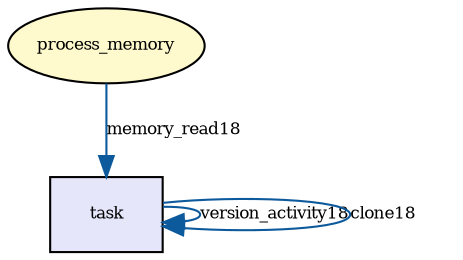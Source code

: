 digraph RGL__DirectedAdjacencyGraph {task[fontsize = 8,label = "task",shape = rectangle, fillcolor="#e6e6fa", style = filled]

task -> task[fontsize = 8,label = "version_activity18", color="#0c599c"]

process_memory[fontsize = 8,label = "process_memory",shape = ellipse, fillcolor="#fffacd", style = filled]

process_memory -> task[fontsize = 8,label = "memory_read18", color="#0c599c"]

task -> task[fontsize = 8,label = "clone18", color="#0c599c"]

}